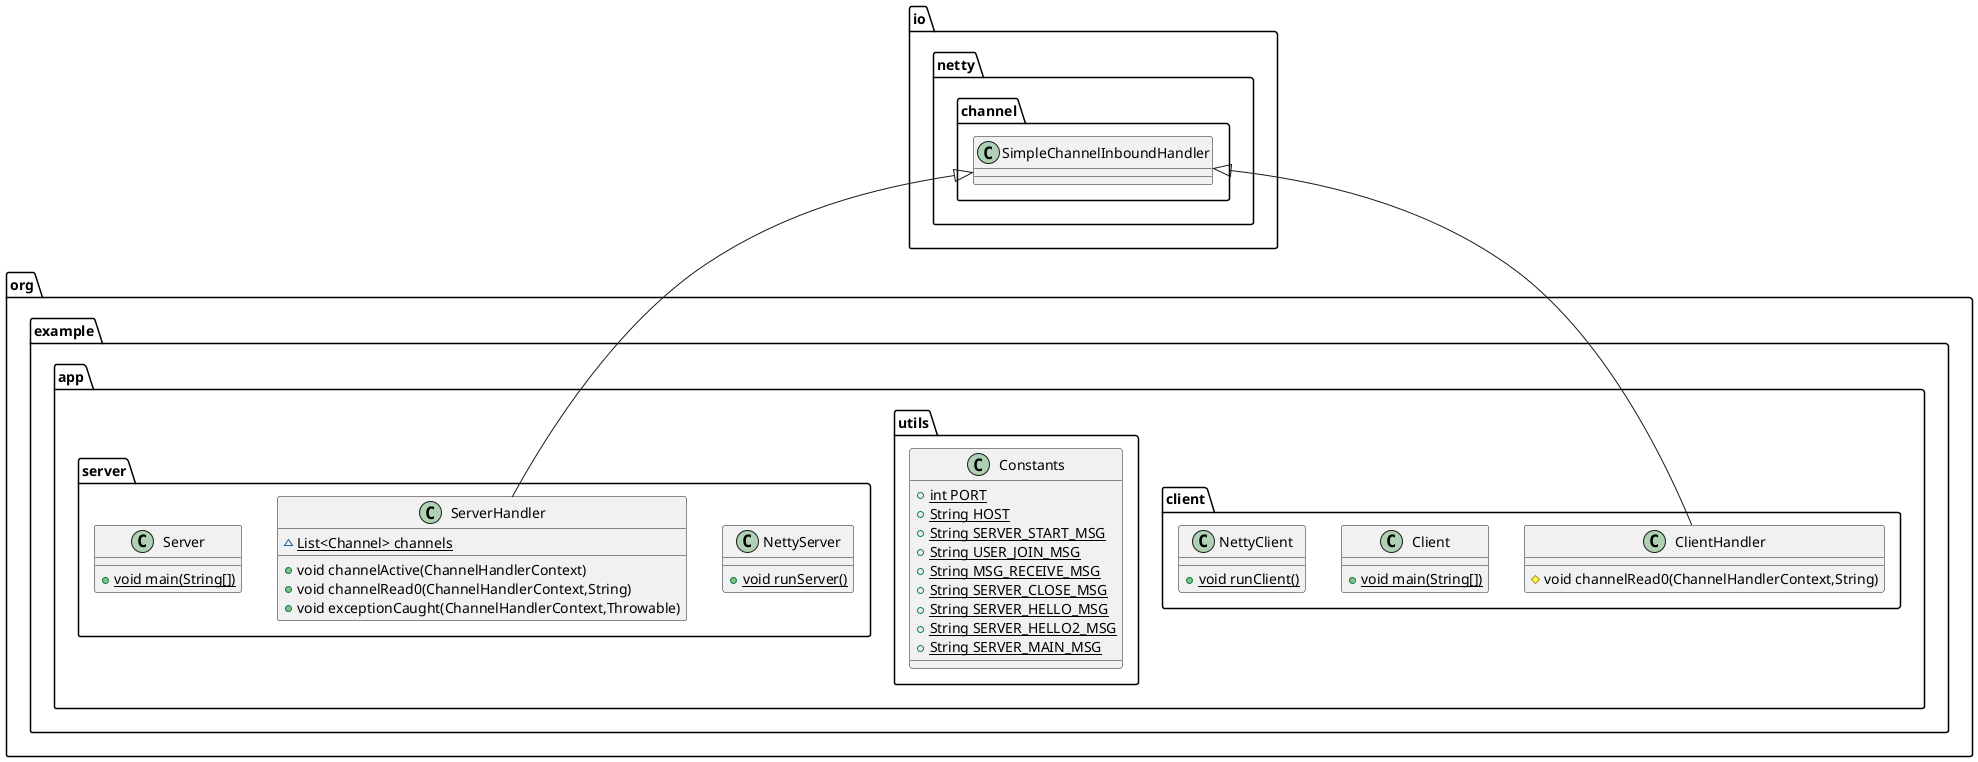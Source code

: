 @startuml
class org.example.app.client.ClientHandler {
# void channelRead0(ChannelHandlerContext,String)
}
class org.example.app.utils.Constants {
+ {static} int PORT
+ {static} String HOST
+ {static} String SERVER_START_MSG
+ {static} String USER_JOIN_MSG
+ {static} String MSG_RECEIVE_MSG
+ {static} String SERVER_CLOSE_MSG
+ {static} String SERVER_HELLO_MSG
+ {static} String SERVER_HELLO2_MSG
+ {static} String SERVER_MAIN_MSG
}
class org.example.app.server.NettyServer {
+ {static} void runServer()
}
class org.example.app.server.ServerHandler {
~ {static} List<Channel> channels
+ void channelActive(ChannelHandlerContext)
+ void channelRead0(ChannelHandlerContext,String)
+ void exceptionCaught(ChannelHandlerContext,Throwable)
}
class org.example.app.client.Client {
+ {static} void main(String[])
}
class org.example.app.server.Server {
+ {static} void main(String[])
}
class org.example.app.client.NettyClient {
+ {static} void runClient()
}


io.netty.channel.SimpleChannelInboundHandler <|-- org.example.app.client.ClientHandler
io.netty.channel.SimpleChannelInboundHandler <|-- org.example.app.server.ServerHandler
@enduml